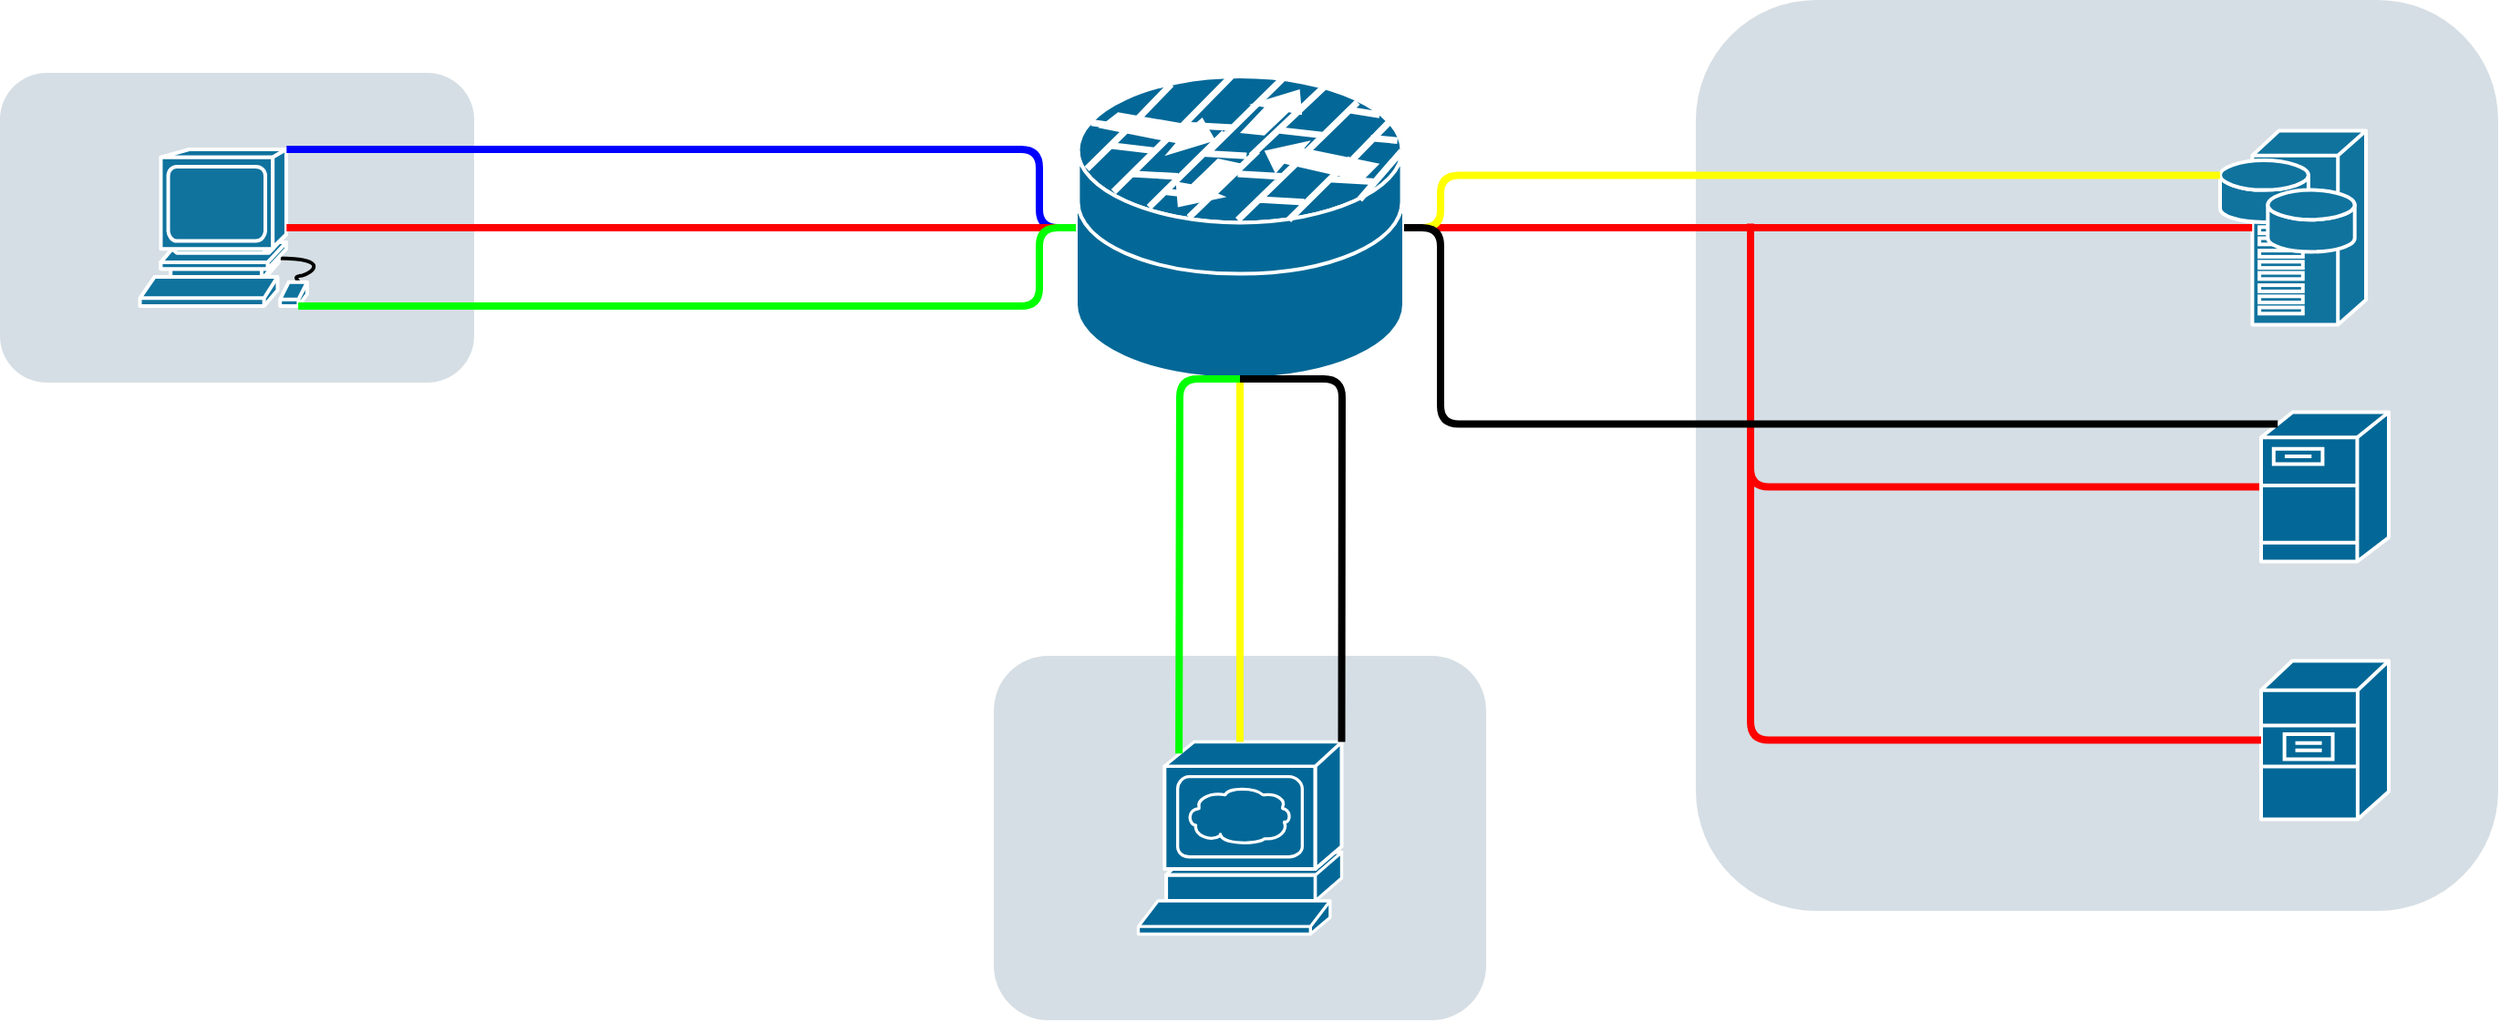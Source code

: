 <mxfile version="13.7.9" type="device"><diagram id="6a731a19-8d31-9384-78a2-239565b7b9f0" name="Page-1"><mxGraphModel dx="2731" dy="961" grid="1" gridSize="10" guides="1" tooltips="1" connect="1" arrows="1" fold="1" page="1" pageScale="1" pageWidth="827" pageHeight="1169" background="#ffffff" math="0" shadow="0"><root><mxCell id="0"/><mxCell id="1" parent="0"/><mxCell id="UmaRRInbwXYTmUO3E6Bh-2268" value="" style="rounded=1;whiteSpace=wrap;html=1;strokeColor=none;fillColor=#BAC8D3;fontSize=24;fontColor=#23445D;align=center;opacity=60;" vertex="1" parent="1"><mxGeometry x="-125" y="660" width="270" height="200" as="geometry"/></mxCell><mxCell id="UmaRRInbwXYTmUO3E6Bh-2258" value="" style="rounded=1;whiteSpace=wrap;html=1;strokeColor=none;fillColor=#BAC8D3;fontSize=24;fontColor=#23445D;align=center;opacity=60;" vertex="1" parent="1"><mxGeometry x="-670" y="340" width="260" height="170" as="geometry"/></mxCell><mxCell id="2095" value="" style="rounded=1;whiteSpace=wrap;html=1;strokeColor=none;fillColor=#BAC8D3;fontSize=24;fontColor=#23445D;align=center;opacity=60;" parent="1" vertex="1"><mxGeometry x="260" y="300" width="440" height="500" as="geometry"/></mxCell><mxCell id="2096" value="" style="shape=mxgraph.cisco.computers_and_peripherals.workstation;html=1;dashed=0;fillColor=#10739E;strokeColor=#ffffff;strokeWidth=2;verticalLabelPosition=bottom;verticalAlign=top;fontFamily=Helvetica;fontSize=36;fontColor=#FFB366" parent="1" vertex="1"><mxGeometry x="-593.25" y="382" width="106.5" height="86" as="geometry"/></mxCell><mxCell id="2100" value="" style="shape=mxgraph.cisco.servers.storage_server;html=1;dashed=0;fillColor=#10739E;strokeColor=#ffffff;strokeWidth=2;verticalLabelPosition=bottom;verticalAlign=top;fontFamily=Helvetica;fontSize=36;fontColor=#FFB366" parent="1" vertex="1"><mxGeometry x="547.5" y="371.75" width="80" height="106.5" as="geometry"/></mxCell><mxCell id="UmaRRInbwXYTmUO3E6Bh-2259" value="" style="shape=mxgraph.cisco.security.router_firewall;html=1;pointerEvents=1;dashed=0;fillColor=#036897;strokeColor=#ffffff;strokeWidth=2;verticalLabelPosition=bottom;verticalAlign=top;align=center;outlineConnect=0;" vertex="1" parent="1"><mxGeometry x="-80" y="342" width="180" height="166" as="geometry"/></mxCell><mxCell id="UmaRRInbwXYTmUO3E6Bh-2265" value="" style="edgeStyle=elbowEdgeStyle;elbow=horizontal;endArrow=none;html=1;endFill=0;strokeWidth=4;rounded=1;entryX=0.22;entryY=0.5;entryDx=0;entryDy=0;entryPerimeter=0;fontColor=#FF0000;fillColor=#e51400;exitX=1;exitY=0.5;exitDx=0;exitDy=0;exitPerimeter=0;strokeColor=#FF0000;" edge="1" parent="1" source="UmaRRInbwXYTmUO3E6Bh-2259" target="2100"><mxGeometry width="100" height="100" relative="1" as="geometry"><mxPoint x="180" y="387" as="sourcePoint"/><mxPoint x="630" y="450" as="targetPoint"/><Array as="points"><mxPoint x="380" y="390"/><mxPoint x="220" y="387"/><mxPoint x="380" y="370"/></Array></mxGeometry></mxCell><mxCell id="UmaRRInbwXYTmUO3E6Bh-2266" value="" style="edgeStyle=elbowEdgeStyle;elbow=horizontal;endArrow=none;html=1;endFill=0;strokeWidth=4;rounded=1;fontColor=#FF0000;fillColor=#6a00ff;entryX=0;entryY=0.5;entryDx=0;entryDy=0;entryPerimeter=0;exitX=0.755;exitY=0;exitDx=0;exitDy=0;strokeColor=#0000ff;exitPerimeter=0;" edge="1" parent="1" source="2096" target="UmaRRInbwXYTmUO3E6Bh-2259"><mxGeometry width="100" height="100" relative="1" as="geometry"><mxPoint x="-413" y="370" as="sourcePoint"/><mxPoint x="-10" y="394" as="targetPoint"/><Array as="points"><mxPoint x="-100" y="380"/><mxPoint x="-413" y="383.6"/></Array></mxGeometry></mxCell><mxCell id="UmaRRInbwXYTmUO3E6Bh-2267" value="" style="shape=mxgraph.cisco.servers.www_server;html=1;pointerEvents=1;dashed=0;fillColor=#036897;strokeColor=#ffffff;strokeWidth=2;verticalLabelPosition=bottom;verticalAlign=top;align=center;outlineConnect=0;fontColor=#FF0000;" vertex="1" parent="1"><mxGeometry x="-45.75" y="707.25" width="111.5" height="105.5" as="geometry"/></mxCell><mxCell id="UmaRRInbwXYTmUO3E6Bh-2269" value="" style="edgeStyle=elbowEdgeStyle;elbow=horizontal;endArrow=none;html=1;endFill=0;strokeWidth=4;rounded=1;fontColor=#FF0000;fillColor=#e51400;entryX=0;entryY=0.5;entryDx=0;entryDy=0;entryPerimeter=0;strokeColor=#FF0000;" edge="1" parent="1" target="UmaRRInbwXYTmUO3E6Bh-2276"><mxGeometry width="100" height="100" relative="1" as="geometry"><mxPoint x="290" y="422.75" as="sourcePoint"/><mxPoint x="540" y="572.75" as="targetPoint"/><Array as="points"><mxPoint x="290" y="482.75"/></Array></mxGeometry></mxCell><mxCell id="UmaRRInbwXYTmUO3E6Bh-2272" value="" style="edgeStyle=elbowEdgeStyle;elbow=horizontal;endArrow=none;html=1;endFill=0;strokeWidth=4;rounded=1;fontColor=#FF0000;fillColor=#e51400;exitX=0.755;exitY=0.5;exitDx=0;exitDy=0;entryX=0;entryY=0.5;entryDx=0;entryDy=0;entryPerimeter=0;strokeColor=#FF0000;exitPerimeter=0;" edge="1" parent="1" source="2096" target="UmaRRInbwXYTmUO3E6Bh-2259"><mxGeometry width="100" height="100" relative="1" as="geometry"><mxPoint x="-403" y="429.998" as="sourcePoint"/><mxPoint x="-100" y="420" as="targetPoint"/><Array as="points"><mxPoint x="-190" y="425"/></Array></mxGeometry></mxCell><mxCell id="UmaRRInbwXYTmUO3E6Bh-2273" value="" style="edgeStyle=elbowEdgeStyle;elbow=horizontal;endArrow=none;html=1;endFill=0;strokeWidth=4;rounded=1;fontColor=#FF0000;fillColor=#e3c800;exitX=0.815;exitY=1;exitDx=0;exitDy=0;entryX=0;entryY=0.5;entryDx=0;entryDy=0;entryPerimeter=0;strokeColor=#00ff00;exitPerimeter=0;" edge="1" parent="1" source="2096" target="UmaRRInbwXYTmUO3E6Bh-2259"><mxGeometry width="100" height="100" relative="1" as="geometry"><mxPoint x="-400" y="435" as="sourcePoint"/><mxPoint y="435" as="targetPoint"/><Array as="points"><mxPoint x="-100" y="460"/></Array></mxGeometry></mxCell><mxCell id="UmaRRInbwXYTmUO3E6Bh-2274" value="" style="edgeStyle=elbowEdgeStyle;elbow=horizontal;endArrow=none;html=1;endFill=0;strokeWidth=4;rounded=1;fontColor=#FF0000;fillColor=#cdeb8b;entryX=0.5;entryY=1;entryDx=0;entryDy=0;entryPerimeter=0;exitX=0.5;exitY=0;exitDx=0;exitDy=0;exitPerimeter=0;strokeColor=#FFFF00;" edge="1" parent="1" source="UmaRRInbwXYTmUO3E6Bh-2267" target="UmaRRInbwXYTmUO3E6Bh-2259"><mxGeometry width="100" height="100" relative="1" as="geometry"><mxPoint x="10" y="714" as="sourcePoint"/><mxPoint y="570" as="targetPoint"/><Array as="points"><mxPoint x="10" y="630"/><mxPoint x="-20" y="590"/><mxPoint x="-30" y="610"/><mxPoint x="10" y="620"/><mxPoint x="30" y="630"/></Array></mxGeometry></mxCell><mxCell id="UmaRRInbwXYTmUO3E6Bh-2276" value="" style="shape=mxgraph.cisco.servers.fileserver;html=1;pointerEvents=1;dashed=0;fillColor=#036897;strokeColor=#ffffff;strokeWidth=2;verticalLabelPosition=bottom;verticalAlign=top;align=center;outlineConnect=0;fontColor=#FF0000;" vertex="1" parent="1"><mxGeometry x="570" y="526.25" width="70" height="82" as="geometry"/></mxCell><mxCell id="UmaRRInbwXYTmUO3E6Bh-2278" value="" style="shape=mxgraph.cisco.servers.file_server;html=1;pointerEvents=1;dashed=0;fillColor=#036897;strokeColor=#ffffff;strokeWidth=2;verticalLabelPosition=bottom;verticalAlign=top;align=center;outlineConnect=0;fontColor=#FF0000;" vertex="1" parent="1"><mxGeometry x="570" y="662.75" width="70" height="87" as="geometry"/></mxCell><mxCell id="UmaRRInbwXYTmUO3E6Bh-2279" value="" style="edgeStyle=elbowEdgeStyle;elbow=horizontal;endArrow=none;html=1;endFill=0;strokeWidth=4;rounded=1;fontColor=#FF0000;fillColor=#e51400;entryX=0;entryY=0.5;entryDx=0;entryDy=0;entryPerimeter=0;strokeColor=#FF0000;" edge="1" parent="1" target="UmaRRInbwXYTmUO3E6Bh-2278"><mxGeometry width="100" height="100" relative="1" as="geometry"><mxPoint x="290" y="542.75" as="sourcePoint"/><mxPoint x="570" y="732.25" as="targetPoint"/><Array as="points"><mxPoint x="290" y="647.75"/></Array></mxGeometry></mxCell><mxCell id="UmaRRInbwXYTmUO3E6Bh-2285" value="" style="edgeStyle=elbowEdgeStyle;elbow=horizontal;endArrow=none;html=1;endFill=0;strokeWidth=4;rounded=1;fontColor=#FF0000;fillColor=#e3c800;entryX=0.5;entryY=1;entryDx=0;entryDy=0;entryPerimeter=0;exitX=0.2;exitY=0.06;exitDx=0;exitDy=0;exitPerimeter=0;strokeColor=#00FF00;" edge="1" parent="1" source="UmaRRInbwXYTmUO3E6Bh-2267" target="UmaRRInbwXYTmUO3E6Bh-2259"><mxGeometry width="100" height="100" relative="1" as="geometry"><mxPoint x="-270.0" y="709.25" as="sourcePoint"/><mxPoint x="-270" y="510" as="targetPoint"/><Array as="points"><mxPoint x="-23" y="560"/><mxPoint x="-30" y="580"/><mxPoint x="-60" y="610"/><mxPoint x="-300" y="592"/><mxPoint x="-310" y="612"/><mxPoint x="-270" y="622"/><mxPoint x="-250" y="632"/></Array></mxGeometry></mxCell><mxCell id="UmaRRInbwXYTmUO3E6Bh-2286" value="" style="edgeStyle=elbowEdgeStyle;elbow=horizontal;endArrow=none;html=1;endFill=0;strokeWidth=4;rounded=1;fontColor=#FF0000;fillColor=#cdeb8b;entryX=1;entryY=0.5;entryDx=0;entryDy=0;entryPerimeter=0;exitX=0;exitY=0.23;exitDx=0;exitDy=0;exitPerimeter=0;strokeColor=#FFFF00;" edge="1" parent="1" source="2100" target="UmaRRInbwXYTmUO3E6Bh-2259"><mxGeometry width="100" height="100" relative="1" as="geometry"><mxPoint x="260" y="360" as="sourcePoint"/><mxPoint x="140" y="450" as="targetPoint"/><Array as="points"><mxPoint x="120" y="387"/><mxPoint x="140" y="572"/><mxPoint x="110" y="532"/><mxPoint x="100" y="552"/><mxPoint x="140" y="562"/><mxPoint x="160" y="572"/></Array></mxGeometry></mxCell><mxCell id="UmaRRInbwXYTmUO3E6Bh-2287" value="" style="edgeStyle=elbowEdgeStyle;elbow=horizontal;endArrow=none;html=1;endFill=0;strokeWidth=4;rounded=1;fontColor=#FF0000;entryX=1;entryY=0.5;entryDx=0;entryDy=0;entryPerimeter=0;exitX=0.13;exitY=0.08;exitDx=0;exitDy=0;exitPerimeter=0;" edge="1" parent="1" source="UmaRRInbwXYTmUO3E6Bh-2276" target="UmaRRInbwXYTmUO3E6Bh-2259"><mxGeometry width="100" height="100" relative="1" as="geometry"><mxPoint x="637.5" y="508.005" as="sourcePoint"/><mxPoint x="100" y="575.01" as="targetPoint"/><Array as="points"><mxPoint x="120" y="460"/><mxPoint x="140" y="722.01"/><mxPoint x="110" y="682.01"/><mxPoint x="100" y="702.01"/><mxPoint x="140" y="712.01"/><mxPoint x="160" y="722.01"/></Array></mxGeometry></mxCell><mxCell id="UmaRRInbwXYTmUO3E6Bh-2288" value="" style="edgeStyle=elbowEdgeStyle;elbow=horizontal;endArrow=none;html=1;endFill=0;strokeWidth=4;rounded=1;fontColor=#FF0000;fillColor=#e3c800;entryX=0.5;entryY=1;entryDx=0;entryDy=0;entryPerimeter=0;exitX=1;exitY=0;exitDx=0;exitDy=0;exitPerimeter=0;" edge="1" parent="1" source="UmaRRInbwXYTmUO3E6Bh-2267" target="UmaRRInbwXYTmUO3E6Bh-2259"><mxGeometry width="100" height="100" relative="1" as="geometry"><mxPoint x="80.0" y="707.25" as="sourcePoint"/><mxPoint x="113.45" y="501.67" as="targetPoint"/><Array as="points"><mxPoint x="66" y="610"/><mxPoint x="73.45" y="573.67"/><mxPoint x="43.45" y="603.67"/><mxPoint x="-196.55" y="585.67"/><mxPoint x="-206.55" y="605.67"/><mxPoint x="-166.55" y="615.67"/><mxPoint x="-146.55" y="625.67"/></Array></mxGeometry></mxCell></root></mxGraphModel></diagram></mxfile>